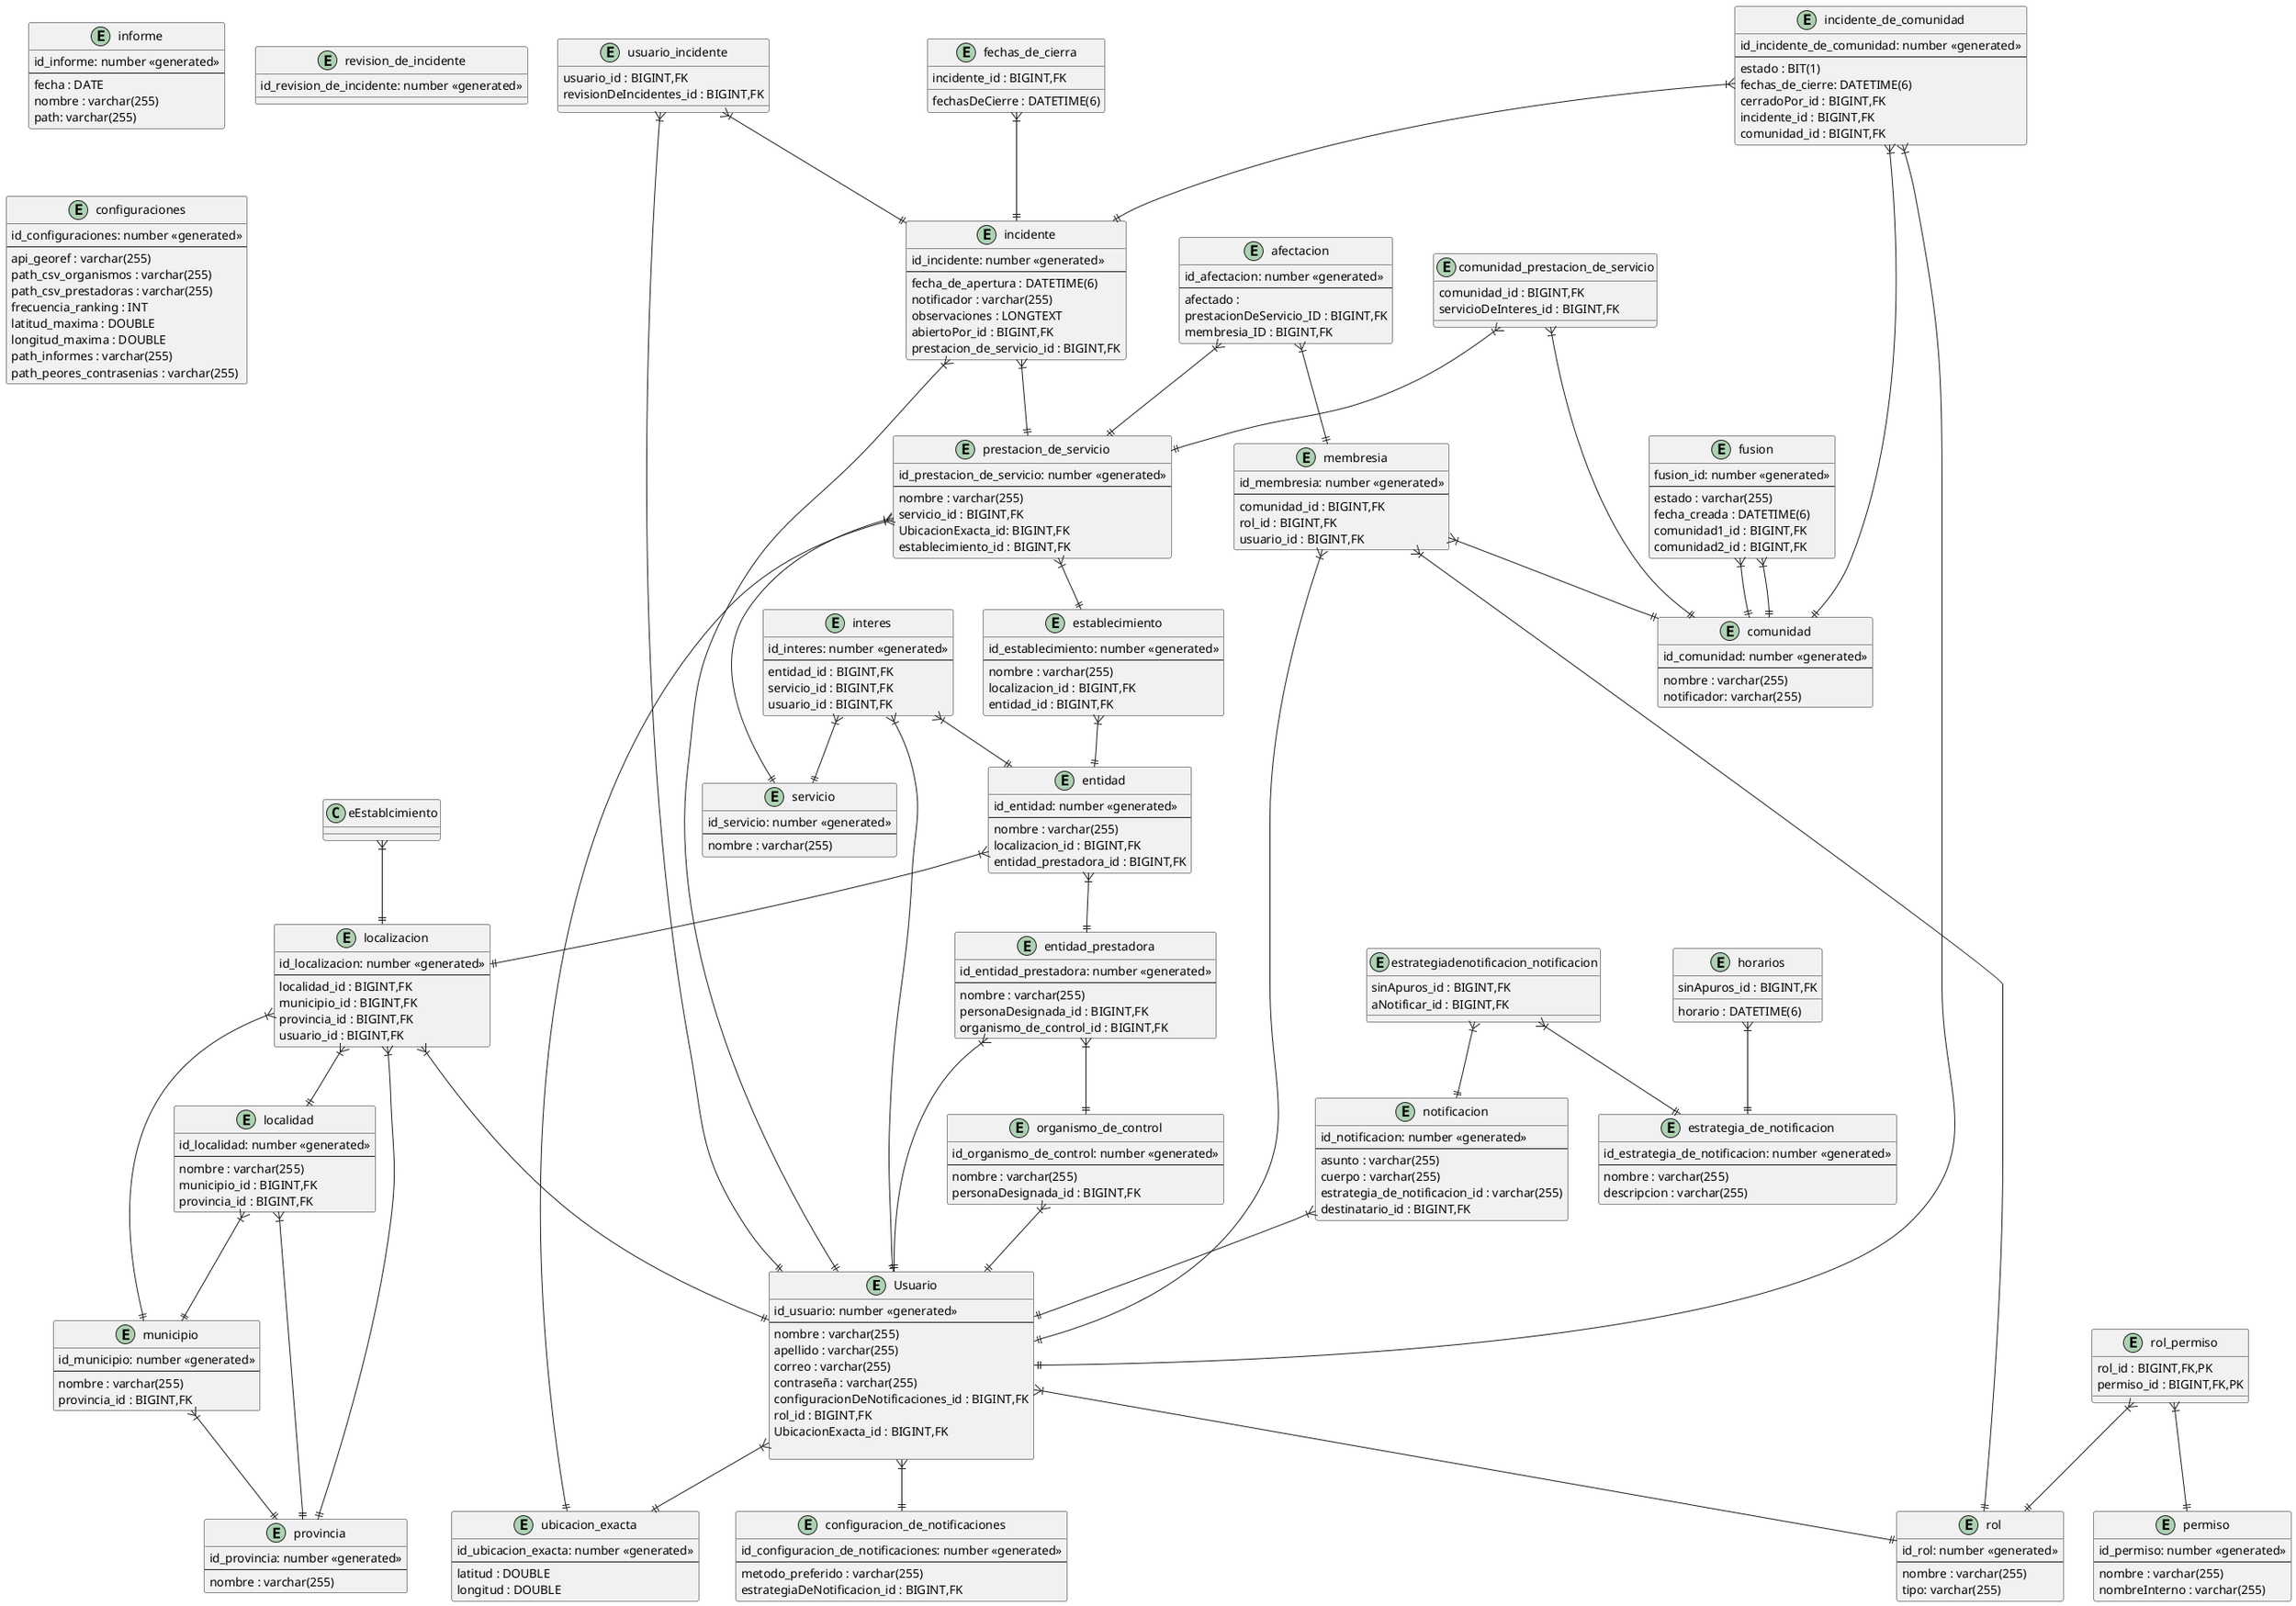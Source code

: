 @startuml

entity "Usuario" as eUsuario{
  id_usuario: number <<generated>>
  --
  nombre : varchar(255)
  apellido : varchar(255)
  correo : varchar(255)
  contraseña : varchar(255)
  configuracionDeNotificaciones_id : BIGINT,FK
  rol_id : BIGINT,FK
  UbicacionExacta_id : BIGINT,FK

}

entity "usuario_incidente" as eUsuarioIncidente{
  usuario_id : BIGINT,FK
  revisionDeIncidentes_id : BIGINT,FK
}

entity "membresia" as eMembresia{
  id_membresia: number <<generated>>
  --
  comunidad_id : BIGINT,FK
  rol_id : BIGINT,FK
  usuario_id : BIGINT,FK
}

entity "comunidad" as eComunidad{
  id_comunidad: number <<generated>>
  --
  nombre : varchar(255)
  notificador: varchar(255)
}

entity "rol" as eRol{
  id_rol: number <<generated>>
  --
  nombre : varchar(255)
  tipo: varchar(255)
}

entity "rol_permiso" as eRolPermiso{
  rol_id : BIGINT,FK,PK
  permiso_id : BIGINT,FK,PK
}



entity "organismo_de_control" as eOrganismoDeControl{
  id_organismo_de_control: number <<generated>>
  --
  nombre : varchar(255)
  personaDesignada_id : BIGINT,FK
}

entity "entidad_prestadora" as eEntidadPrestadora{
  id_entidad_prestadora: number <<generated>>
  --
  nombre : varchar(255)
  personaDesignada_id : BIGINT,FK
  organismo_de_control_id : BIGINT,FK
}

entity "establecimiento" as eEstablecimiento{
  id_establecimiento: number <<generated>>
  --
  nombre : varchar(255)
  localizacion_id : BIGINT,FK
  entidad_id : BIGINT,FK
}

entity "entidad" as eEntidad{
  id_entidad: number <<generated>>
  --
  nombre : varchar(255)
  localizacion_id : BIGINT,FK
  entidad_prestadora_id : BIGINT,FK
}

entity "afectacion" as eAfectacion{
  id_afectacion: number <<generated>>
  --
  afectado : 
  prestacionDeServicio_ID : BIGINT,FK
  membresia_ID : BIGINT,FK
}

entity "prestacion_de_servicio" as ePrestacionDeServicio{
  id_prestacion_de_servicio: number <<generated>>
  --
  nombre : varchar(255)
  servicio_id : BIGINT,FK
  UbicacionExacta_id: BIGINT,FK
  establecimiento_id : BIGINT,FK
}

entity "localizacion" as eLocalizacion{
  id_localizacion: number <<generated>>
  --
  localidad_id : BIGINT,FK
  municipio_id : BIGINT,FK
  provincia_id : BIGINT,FK
  usuario_id : BIGINT,FK
}

entity "localidad" as eLocalidad{
  id_localidad: number <<generated>>
  --
  nombre : varchar(255)
  municipio_id : BIGINT,FK
  provincia_id : BIGINT,FK
}

entity "municipio" as eMunicipio{
  id_municipio: number <<generated>>
  --
  nombre : varchar(255)
  provincia_id : BIGINT,FK
}

entity "provincia" as eProvincia{
  id_provincia: number <<generated>>
  --
  nombre : varchar(255)
}

entity "ubicacion_exacta" as eUbicacionExacta{
  id_ubicacion_exacta: number <<generated>>
  --
  latitud : DOUBLE
  longitud : DOUBLE
}

entity "interes" as eInteres{
  id_interes: number <<generated>>
  --
  entidad_id : BIGINT,FK
  servicio_id : BIGINT,FK
  usuario_id : BIGINT,FK
}

entity "permiso" as ePermiso{
  id_permiso: number <<generated>>
  --
  nombre : varchar(255)
  nombreInterno : varchar(255)
}

entity "horarios" as eHorarios{
  sinApuros_id : BIGINT,FK
  horario : DATETIME(6)
}

entity "incidente" as eIncidente{
  id_incidente: number <<generated>>
  --
  fecha_de_apertura : DATETIME(6)
  notificador : varchar(255)
  observaciones : LONGTEXT  
  abiertoPor_id : BIGINT,FK
  prestacion_de_servicio_id : BIGINT,FK
}

entity "informe" as eInforme{
  id_informe: number <<generated>>
  --
  fecha : DATE
  nombre : varchar(255)
  path: varchar(255)
}

entity "notificacion" as eNotificacion{
  id_notificacion: number <<generated>>
  --
  asunto : varchar(255)
  cuerpo : varchar(255)
  estrategia_de_notificacion_id : varchar(255)
  destinatario_id : BIGINT,FK
}

entity "estrategiadenotificacion_notificacion" as eEstrategiadenotificacionNotificacion{
  sinApuros_id : BIGINT,FK
  aNotificar_id : BIGINT,FK
}

entity "configuracion_de_notificaciones" as eConfiguracionDeNotificaciones{
  id_configuracion_de_notificaciones: number <<generated>>
  --
  metodo_preferido : varchar(255)
  estrategiaDeNotificacion_id : BIGINT,FK
}

entity "estrategia_de_notificacion" as eEstrategiaDeNotificacion{
  id_estrategia_de_notificacion: number <<generated>>
  --
  nombre : varchar(255)
  descripcion : varchar(255)
}

entity "comunidad_prestacion_de_servicio" as eComunidadPrestacionDeServicio{
  comunidad_id : BIGINT,FK
  servicioDeInteres_id : BIGINT,FK
}

entity "servicio" as eServicio{
  id_servicio: number <<generated>>
  --
  nombre : varchar(255)
}

entity "revision_de_incidente" as eRevisionDeIncidente{
  id_revision_de_incidente: number <<generated>>
}

entity "fechas_de_cierra" as eFechasDeCierra{
  incidente_id : BIGINT,FK
  fechasDeCierre : DATETIME(6)
}

entity "incidente_de_comunidad" as eIncidenteDeComunidad{
  id_incidente_de_comunidad: number <<generated>>
  --
  estado : BIT(1)
  fechas_de_cierre: DATETIME(6)
  cerradoPor_id : BIGINT,FK
  incidente_id : BIGINT,FK
  comunidad_id : BIGINT,FK
}

entity "fusion" as eFusion{
  fusion_id: number <<generated>>
  --
  estado : varchar(255)
  fecha_creada : DATETIME(6)
  comunidad1_id : BIGINT,FK
  comunidad2_id : BIGINT,FK
}

entity "configuraciones" as eConfiguraciones{
  id_configuraciones: number <<generated>>
  --
 api_georef : varchar(255)
 path_csv_organismos : varchar(255)
 path_csv_prestadoras : varchar(255)
 frecuencia_ranking : INT
 latitud_maxima : DOUBLE
 longitud_maxima : DOUBLE
 path_informes : varchar(255)
 path_peores_contrasenias : varchar(255)
}

eUsuario}|--||eUbicacionExacta
eUsuario}|--||eRol
eUsuario}|--||eConfiguracionDeNotificaciones

eMembresia}|--||eRol
eMembresia}|--||eUsuario
eMembresia}|--||eComunidad

eLocalizacion}|--||eLocalidad
eLocalizacion}|--||eMunicipio
eLocalizacion}|--||eProvincia
eLocalizacion}|--||eUsuario

eLocalidad}|--||eMunicipio
eLocalidad}|--||eProvincia

eMunicipio}|--||eProvincia

eInteres}|--||eEntidad
eInteres}|--||eServicio
eInteres}|--||eUsuario

eUsuarioIncidente}|--||eUsuario
eUsuarioIncidente}|--||eIncidente

eIncidente}|--||ePrestacionDeServicio
eIncidente}|--||eUsuario

ePrestacionDeServicio}|--||eServicio
ePrestacionDeServicio}|--||eUbicacionExacta
ePrestacionDeServicio}|--||eEstablecimiento

eEstablecimiento}|--||eEntidad
eEstablcimiento}|--||eLocalizacion

eRolPermiso}|--||eRol
eRolPermiso}|--||ePermiso

eFechasDeCierra}|--||eIncidente

eFusion}|--||eComunidad
eFusion}|--||eComunidad

eNotificacion}|--||eUsuario

eEstrategiadenotificacionNotificacion }|--|| eEstrategiaDeNotificacion
eEstrategiadenotificacionNotificacion }|--|| eNotificacion

eOrganismoDeControl}|--||eUsuario

eEntidadPrestadora}|--||eOrganismoDeControl
eEntidadPrestadora}|--||eUsuario

eEntidad}|--||eLocalizacion
eEntidad}|--||eEntidadPrestadora

eIncidenteDeComunidad }|--|| eIncidente
eIncidenteDeComunidad }|--|| eComunidad
eIncidenteDeComunidad }|--|| eUsuario

eHorarios }|--|| eEstrategiaDeNotificacion

eComunidadPrestacionDeServicio }|--|| eComunidad
eComunidadPrestacionDeServicio }|--|| ePrestacionDeServicio

eAfectacion }|--|| eMembresia
eAfectacion }|--|| ePrestacionDeServicio
@enduml